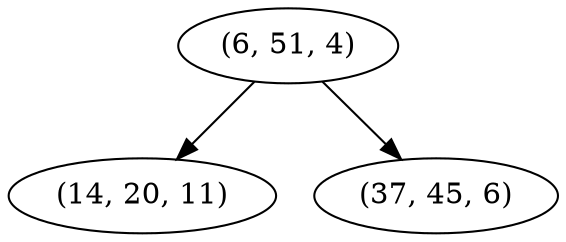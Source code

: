 digraph tree {
    "(6, 51, 4)";
    "(14, 20, 11)";
    "(37, 45, 6)";
    "(6, 51, 4)" -> "(14, 20, 11)";
    "(6, 51, 4)" -> "(37, 45, 6)";
}
